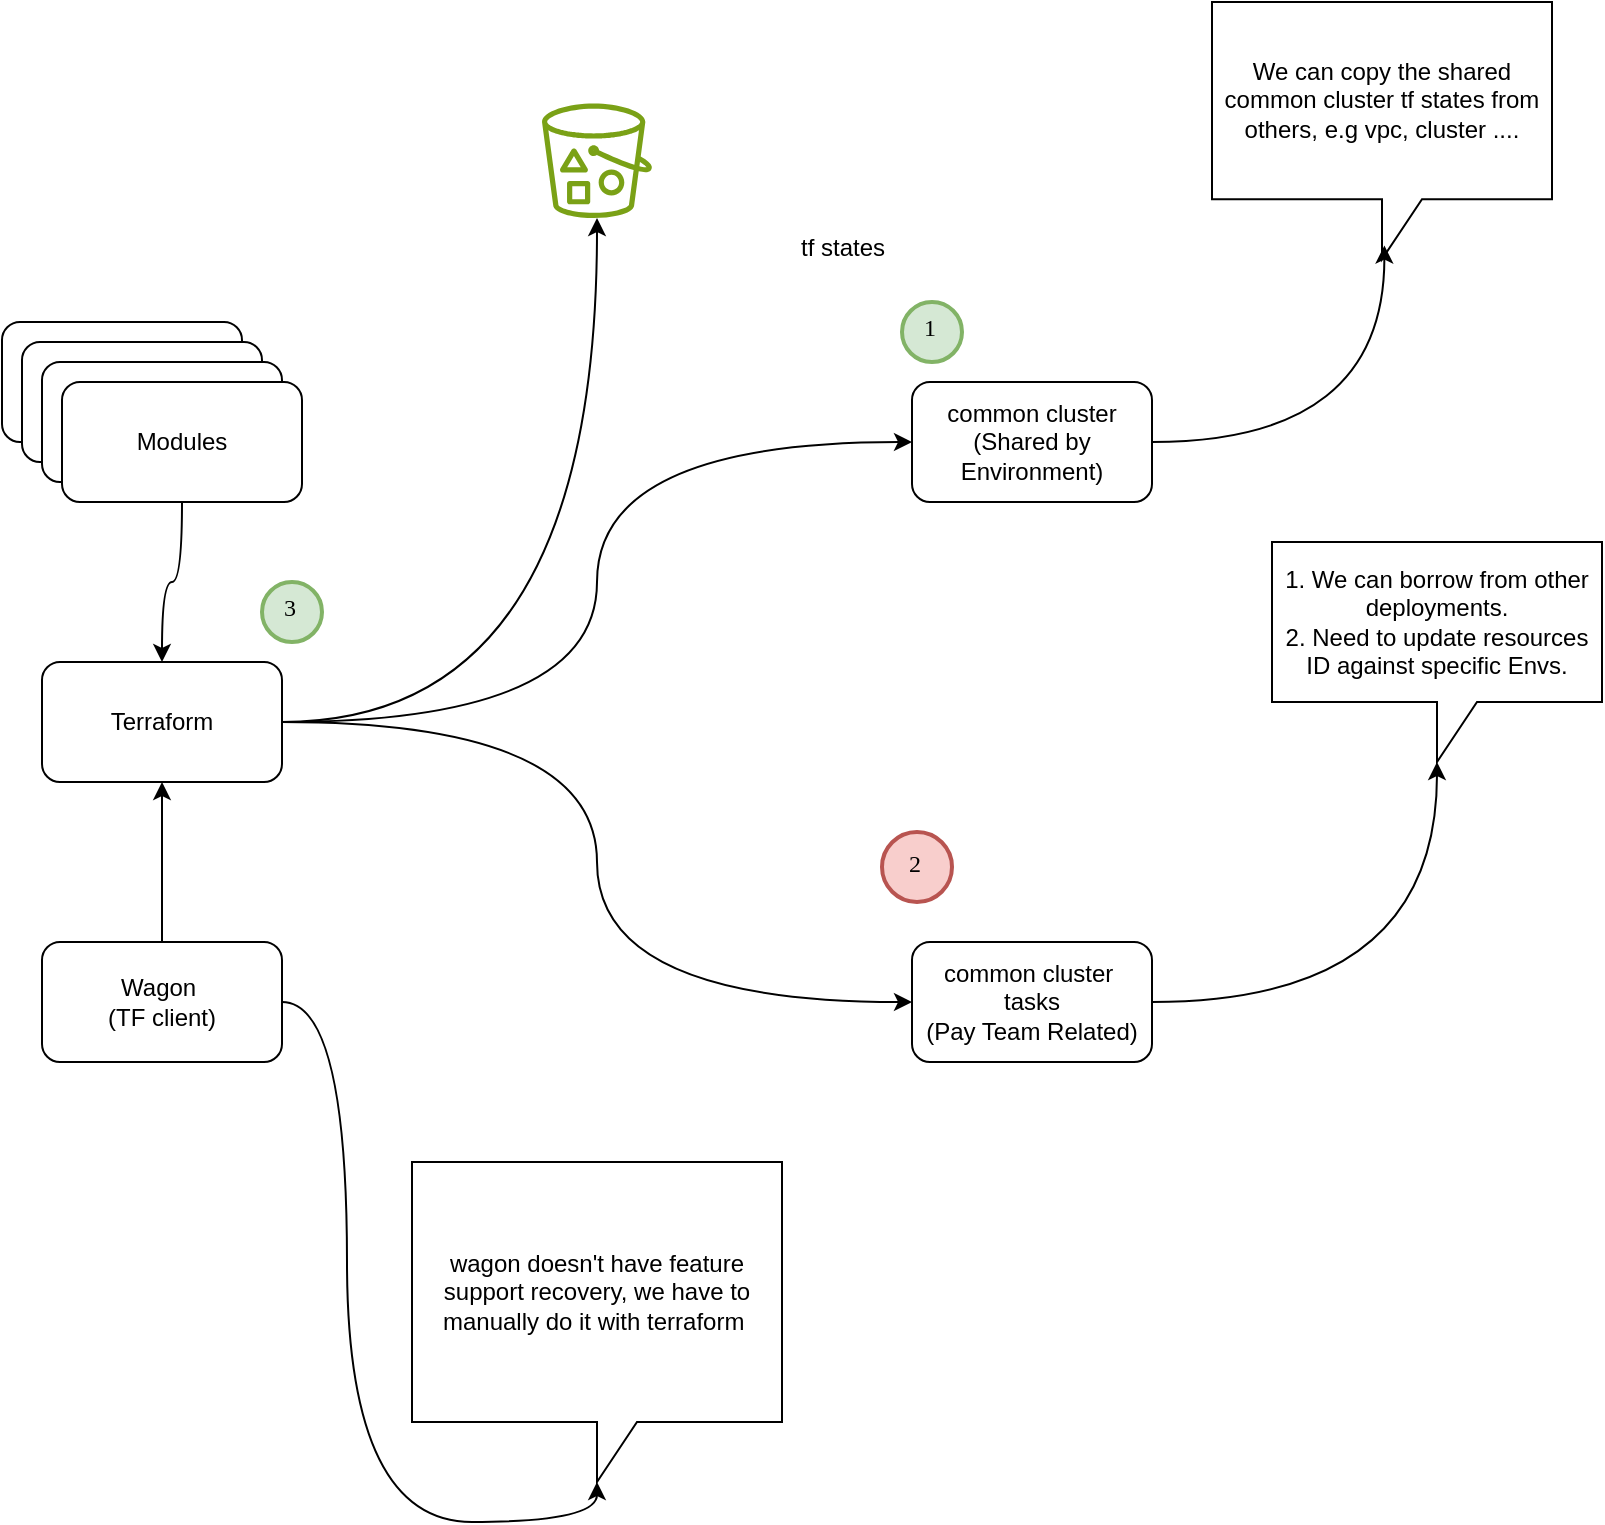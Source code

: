 <mxfile version="24.4.6" type="github">
  <diagram name="Page-1" id="osjaCULI0XQIl8TjNg4v">
    <mxGraphModel dx="2266" dy="862" grid="1" gridSize="10" guides="1" tooltips="1" connect="1" arrows="1" fold="1" page="1" pageScale="1" pageWidth="850" pageHeight="1100" math="0" shadow="0">
      <root>
        <mxCell id="0" />
        <mxCell id="1" parent="0" />
        <mxCell id="LPbAuuqpUGxxxOB4grG0-1" value="" style="sketch=0;outlineConnect=0;fontColor=#232F3E;gradientColor=none;fillColor=#7AA116;strokeColor=none;dashed=0;verticalLabelPosition=bottom;verticalAlign=top;align=center;html=1;fontSize=12;fontStyle=0;aspect=fixed;pointerEvents=1;shape=mxgraph.aws4.bucket_with_objects;" vertex="1" parent="1">
          <mxGeometry x="290" y="100.8" width="55" height="57.2" as="geometry" />
        </mxCell>
        <mxCell id="LPbAuuqpUGxxxOB4grG0-2" value="common cluster&lt;br&gt;(Shared by Environment)" style="rounded=1;whiteSpace=wrap;html=1;" vertex="1" parent="1">
          <mxGeometry x="475" y="240" width="120" height="60" as="geometry" />
        </mxCell>
        <mxCell id="LPbAuuqpUGxxxOB4grG0-3" value="common cluster&amp;nbsp;&lt;div&gt;tasks&lt;br&gt;(Pay Team Related)&lt;/div&gt;" style="rounded=1;whiteSpace=wrap;html=1;" vertex="1" parent="1">
          <mxGeometry x="475" y="520" width="120" height="60" as="geometry" />
        </mxCell>
        <mxCell id="LPbAuuqpUGxxxOB4grG0-13" style="edgeStyle=orthogonalEdgeStyle;curved=1;rounded=0;orthogonalLoop=1;jettySize=auto;html=1;entryX=0;entryY=0.5;entryDx=0;entryDy=0;" edge="1" parent="1" source="LPbAuuqpUGxxxOB4grG0-4" target="LPbAuuqpUGxxxOB4grG0-2">
          <mxGeometry relative="1" as="geometry" />
        </mxCell>
        <mxCell id="LPbAuuqpUGxxxOB4grG0-14" style="edgeStyle=orthogonalEdgeStyle;curved=1;rounded=0;orthogonalLoop=1;jettySize=auto;html=1;entryX=0;entryY=0.5;entryDx=0;entryDy=0;" edge="1" parent="1" source="LPbAuuqpUGxxxOB4grG0-4" target="LPbAuuqpUGxxxOB4grG0-3">
          <mxGeometry relative="1" as="geometry" />
        </mxCell>
        <mxCell id="LPbAuuqpUGxxxOB4grG0-15" style="edgeStyle=orthogonalEdgeStyle;curved=1;rounded=0;orthogonalLoop=1;jettySize=auto;html=1;" edge="1" parent="1" source="LPbAuuqpUGxxxOB4grG0-4" target="LPbAuuqpUGxxxOB4grG0-1">
          <mxGeometry relative="1" as="geometry" />
        </mxCell>
        <mxCell id="LPbAuuqpUGxxxOB4grG0-4" value="Terraform" style="rounded=1;whiteSpace=wrap;html=1;" vertex="1" parent="1">
          <mxGeometry x="40" y="380" width="120" height="60" as="geometry" />
        </mxCell>
        <mxCell id="LPbAuuqpUGxxxOB4grG0-5" value="" style="rounded=1;whiteSpace=wrap;html=1;" vertex="1" parent="1">
          <mxGeometry x="20" y="210" width="120" height="60" as="geometry" />
        </mxCell>
        <mxCell id="LPbAuuqpUGxxxOB4grG0-6" value="" style="rounded=1;whiteSpace=wrap;html=1;" vertex="1" parent="1">
          <mxGeometry x="30" y="220" width="120" height="60" as="geometry" />
        </mxCell>
        <mxCell id="LPbAuuqpUGxxxOB4grG0-7" value="" style="rounded=1;whiteSpace=wrap;html=1;" vertex="1" parent="1">
          <mxGeometry x="40" y="230" width="120" height="60" as="geometry" />
        </mxCell>
        <mxCell id="LPbAuuqpUGxxxOB4grG0-11" style="edgeStyle=orthogonalEdgeStyle;curved=1;rounded=0;orthogonalLoop=1;jettySize=auto;html=1;entryX=0.5;entryY=0;entryDx=0;entryDy=0;" edge="1" parent="1" source="LPbAuuqpUGxxxOB4grG0-8" target="LPbAuuqpUGxxxOB4grG0-4">
          <mxGeometry relative="1" as="geometry" />
        </mxCell>
        <mxCell id="LPbAuuqpUGxxxOB4grG0-8" value="Modules" style="rounded=1;whiteSpace=wrap;html=1;" vertex="1" parent="1">
          <mxGeometry x="50" y="240" width="120" height="60" as="geometry" />
        </mxCell>
        <mxCell id="LPbAuuqpUGxxxOB4grG0-17" value="We can copy the shared common cluster tf states from others, e.g vpc, cluster ...." style="shape=callout;whiteSpace=wrap;html=1;perimeter=calloutPerimeter;" vertex="1" parent="1">
          <mxGeometry x="625" y="50" width="170" height="128.6" as="geometry" />
        </mxCell>
        <mxCell id="LPbAuuqpUGxxxOB4grG0-19" style="edgeStyle=orthogonalEdgeStyle;curved=1;rounded=0;orthogonalLoop=1;jettySize=auto;html=1;entryX=0.507;entryY=0.947;entryDx=0;entryDy=0;entryPerimeter=0;" edge="1" parent="1" source="LPbAuuqpUGxxxOB4grG0-2" target="LPbAuuqpUGxxxOB4grG0-17">
          <mxGeometry relative="1" as="geometry" />
        </mxCell>
        <mxCell id="LPbAuuqpUGxxxOB4grG0-20" value="1. We can borrow from other deployments.&lt;div&gt;2. Need to update resources ID against specific Envs.&lt;/div&gt;" style="shape=callout;whiteSpace=wrap;html=1;perimeter=calloutPerimeter;" vertex="1" parent="1">
          <mxGeometry x="655" y="320" width="165" height="110" as="geometry" />
        </mxCell>
        <mxCell id="LPbAuuqpUGxxxOB4grG0-21" style="edgeStyle=orthogonalEdgeStyle;curved=1;rounded=0;orthogonalLoop=1;jettySize=auto;html=1;entryX=0;entryY=0;entryDx=82.5;entryDy=110;entryPerimeter=0;" edge="1" parent="1" source="LPbAuuqpUGxxxOB4grG0-3" target="LPbAuuqpUGxxxOB4grG0-20">
          <mxGeometry relative="1" as="geometry" />
        </mxCell>
        <mxCell id="LPbAuuqpUGxxxOB4grG0-22" value="tf states" style="text;html=1;align=center;verticalAlign=middle;resizable=0;points=[];autosize=1;strokeColor=none;fillColor=none;" vertex="1" parent="1">
          <mxGeometry x="405" y="158" width="70" height="30" as="geometry" />
        </mxCell>
        <mxCell id="LPbAuuqpUGxxxOB4grG0-24" style="edgeStyle=orthogonalEdgeStyle;curved=1;rounded=0;orthogonalLoop=1;jettySize=auto;html=1;entryX=0.5;entryY=1;entryDx=0;entryDy=0;" edge="1" parent="1" source="LPbAuuqpUGxxxOB4grG0-23" target="LPbAuuqpUGxxxOB4grG0-4">
          <mxGeometry relative="1" as="geometry" />
        </mxCell>
        <mxCell id="LPbAuuqpUGxxxOB4grG0-23" value="Wagon&amp;nbsp;&lt;br&gt;(TF client)" style="rounded=1;whiteSpace=wrap;html=1;" vertex="1" parent="1">
          <mxGeometry x="40" y="520" width="120" height="60" as="geometry" />
        </mxCell>
        <mxCell id="LPbAuuqpUGxxxOB4grG0-25" value="wagon doesn&#39;t have feature support recovery, we have to manually do it with terraform&amp;nbsp;" style="shape=callout;whiteSpace=wrap;html=1;perimeter=calloutPerimeter;" vertex="1" parent="1">
          <mxGeometry x="225" y="630" width="185" height="160" as="geometry" />
        </mxCell>
        <mxCell id="LPbAuuqpUGxxxOB4grG0-26" style="edgeStyle=orthogonalEdgeStyle;curved=1;rounded=0;orthogonalLoop=1;jettySize=auto;html=1;entryX=0;entryY=0;entryDx=92.5;entryDy=160;entryPerimeter=0;" edge="1" parent="1" source="LPbAuuqpUGxxxOB4grG0-23" target="LPbAuuqpUGxxxOB4grG0-25">
          <mxGeometry relative="1" as="geometry" />
        </mxCell>
        <mxCell id="LPbAuuqpUGxxxOB4grG0-27" value="1" style="ellipse;whiteSpace=wrap;html=1;aspect=fixed;strokeWidth=2;fontFamily=Tahoma;spacingBottom=4;spacingRight=2;strokeColor=#82b366;fillColor=#d5e8d4;" vertex="1" parent="1">
          <mxGeometry x="470" y="200" width="30" height="30" as="geometry" />
        </mxCell>
        <mxCell id="LPbAuuqpUGxxxOB4grG0-28" value="2" style="ellipse;whiteSpace=wrap;html=1;aspect=fixed;strokeWidth=2;fontFamily=Tahoma;spacingBottom=4;spacingRight=2;strokeColor=#b85450;fillColor=#f8cecc;" vertex="1" parent="1">
          <mxGeometry x="460" y="465" width="35" height="35" as="geometry" />
        </mxCell>
        <mxCell id="LPbAuuqpUGxxxOB4grG0-29" value="3" style="ellipse;whiteSpace=wrap;html=1;aspect=fixed;strokeWidth=2;fontFamily=Tahoma;spacingBottom=4;spacingRight=2;strokeColor=#82b366;fillColor=#d5e8d4;" vertex="1" parent="1">
          <mxGeometry x="150" y="340" width="30" height="30" as="geometry" />
        </mxCell>
      </root>
    </mxGraphModel>
  </diagram>
</mxfile>
